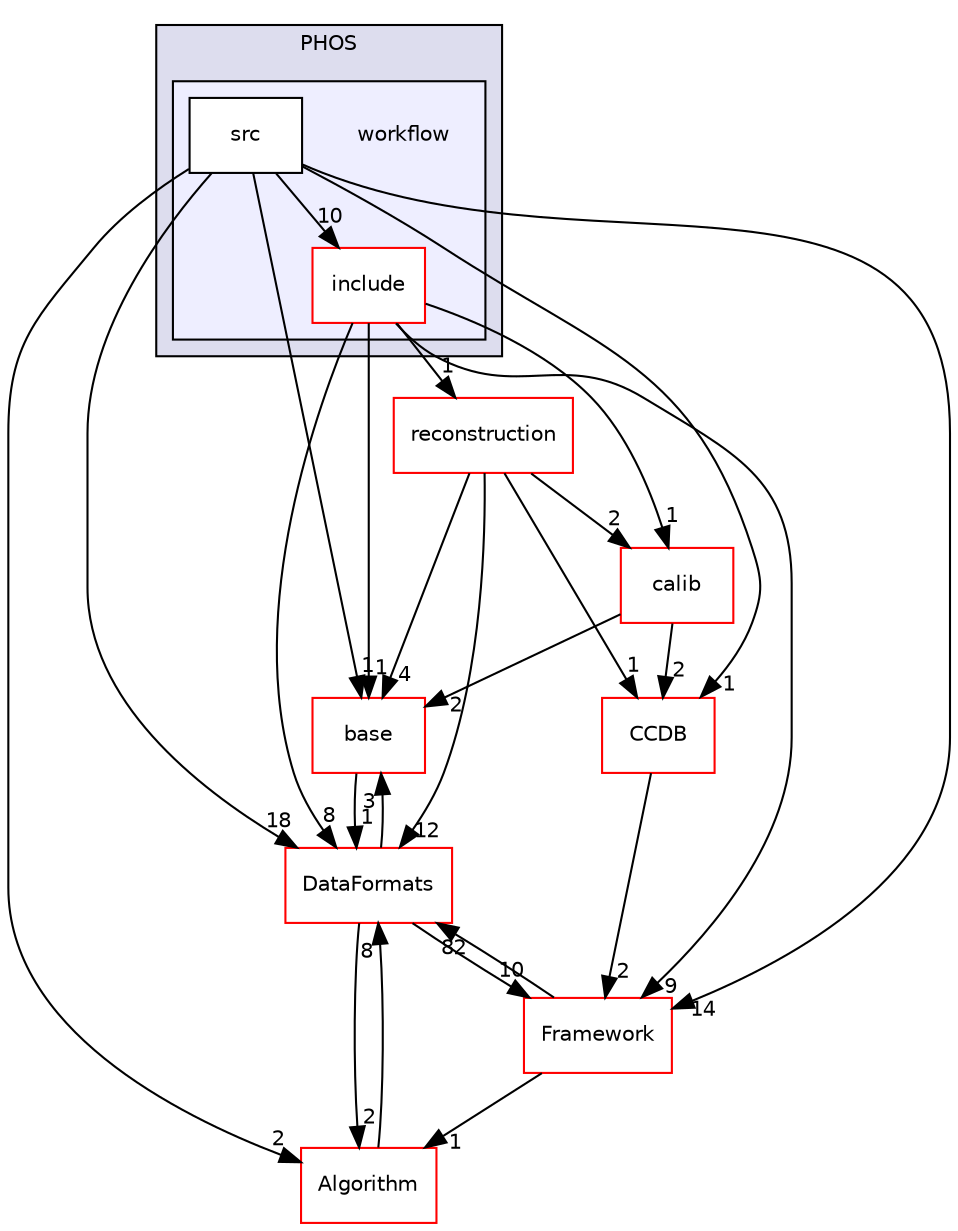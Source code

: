 digraph "/home/travis/build/AliceO2Group/AliceO2/Detectors/PHOS/workflow" {
  bgcolor=transparent;
  compound=true
  node [ fontsize="10", fontname="Helvetica"];
  edge [ labelfontsize="10", labelfontname="Helvetica"];
  subgraph clusterdir_cd3c152a7db0580c86a4c50ad0325149 {
    graph [ bgcolor="#ddddee", pencolor="black", label="PHOS" fontname="Helvetica", fontsize="10", URL="dir_cd3c152a7db0580c86a4c50ad0325149.html"]
  subgraph clusterdir_f023896f16295b508dee7254d9ce4010 {
    graph [ bgcolor="#eeeeff", pencolor="black", label="" URL="dir_f023896f16295b508dee7254d9ce4010.html"];
    dir_f023896f16295b508dee7254d9ce4010 [shape=plaintext label="workflow"];
    dir_9a0b85f4762b447524757a410a4669a6 [shape=box label="include" color="red" fillcolor="white" style="filled" URL="dir_9a0b85f4762b447524757a410a4669a6.html"];
    dir_97ec7fd3bda67f53659eef6b4e3ea97c [shape=box label="src" color="black" fillcolor="white" style="filled" URL="dir_97ec7fd3bda67f53659eef6b4e3ea97c.html"];
  }
  }
  dir_f8d0b672e09eeb12dbd411d9fb531afa [shape=box label="calib" color="red" URL="dir_f8d0b672e09eeb12dbd411d9fb531afa.html"];
  dir_fa21b46838f21636bfdcc60e4853f0ed [shape=box label="base" color="red" URL="dir_fa21b46838f21636bfdcc60e4853f0ed.html"];
  dir_6af676bf18881990e4083e191d0e63e0 [shape=box label="CCDB" color="red" URL="dir_6af676bf18881990e4083e191d0e63e0.html"];
  dir_8ba487e25de5ee77e05e9dce7582cb98 [shape=box label="Algorithm" color="red" URL="dir_8ba487e25de5ee77e05e9dce7582cb98.html"];
  dir_da16e9ad2b18bb132f2d9a9746692e88 [shape=box label="reconstruction" color="red" URL="dir_da16e9ad2b18bb132f2d9a9746692e88.html"];
  dir_bcbb2cf9a3d3d83e5515c82071a07177 [shape=box label="Framework" color="red" URL="dir_bcbb2cf9a3d3d83e5515c82071a07177.html"];
  dir_2171f7ec022c5423887b07c69b2f5b48 [shape=box label="DataFormats" color="red" URL="dir_2171f7ec022c5423887b07c69b2f5b48.html"];
  dir_9a0b85f4762b447524757a410a4669a6->dir_f8d0b672e09eeb12dbd411d9fb531afa [headlabel="1", labeldistance=1.5 headhref="dir_000381_000346.html"];
  dir_9a0b85f4762b447524757a410a4669a6->dir_fa21b46838f21636bfdcc60e4853f0ed [headlabel="1", labeldistance=1.5 headhref="dir_000381_000207.html"];
  dir_9a0b85f4762b447524757a410a4669a6->dir_da16e9ad2b18bb132f2d9a9746692e88 [headlabel="1", labeldistance=1.5 headhref="dir_000381_000358.html"];
  dir_9a0b85f4762b447524757a410a4669a6->dir_bcbb2cf9a3d3d83e5515c82071a07177 [headlabel="9", labeldistance=1.5 headhref="dir_000381_000013.html"];
  dir_9a0b85f4762b447524757a410a4669a6->dir_2171f7ec022c5423887b07c69b2f5b48 [headlabel="8", labeldistance=1.5 headhref="dir_000381_000076.html"];
  dir_f8d0b672e09eeb12dbd411d9fb531afa->dir_fa21b46838f21636bfdcc60e4853f0ed [headlabel="2", labeldistance=1.5 headhref="dir_000346_000207.html"];
  dir_f8d0b672e09eeb12dbd411d9fb531afa->dir_6af676bf18881990e4083e191d0e63e0 [headlabel="2", labeldistance=1.5 headhref="dir_000346_000019.html"];
  dir_fa21b46838f21636bfdcc60e4853f0ed->dir_2171f7ec022c5423887b07c69b2f5b48 [headlabel="1", labeldistance=1.5 headhref="dir_000207_000076.html"];
  dir_6af676bf18881990e4083e191d0e63e0->dir_bcbb2cf9a3d3d83e5515c82071a07177 [headlabel="2", labeldistance=1.5 headhref="dir_000019_000013.html"];
  dir_8ba487e25de5ee77e05e9dce7582cb98->dir_2171f7ec022c5423887b07c69b2f5b48 [headlabel="8", labeldistance=1.5 headhref="dir_000000_000076.html"];
  dir_da16e9ad2b18bb132f2d9a9746692e88->dir_f8d0b672e09eeb12dbd411d9fb531afa [headlabel="2", labeldistance=1.5 headhref="dir_000358_000346.html"];
  dir_da16e9ad2b18bb132f2d9a9746692e88->dir_fa21b46838f21636bfdcc60e4853f0ed [headlabel="4", labeldistance=1.5 headhref="dir_000358_000207.html"];
  dir_da16e9ad2b18bb132f2d9a9746692e88->dir_6af676bf18881990e4083e191d0e63e0 [headlabel="1", labeldistance=1.5 headhref="dir_000358_000019.html"];
  dir_da16e9ad2b18bb132f2d9a9746692e88->dir_2171f7ec022c5423887b07c69b2f5b48 [headlabel="12", labeldistance=1.5 headhref="dir_000358_000076.html"];
  dir_bcbb2cf9a3d3d83e5515c82071a07177->dir_8ba487e25de5ee77e05e9dce7582cb98 [headlabel="1", labeldistance=1.5 headhref="dir_000013_000000.html"];
  dir_bcbb2cf9a3d3d83e5515c82071a07177->dir_2171f7ec022c5423887b07c69b2f5b48 [headlabel="82", labeldistance=1.5 headhref="dir_000013_000076.html"];
  dir_2171f7ec022c5423887b07c69b2f5b48->dir_fa21b46838f21636bfdcc60e4853f0ed [headlabel="3", labeldistance=1.5 headhref="dir_000076_000207.html"];
  dir_2171f7ec022c5423887b07c69b2f5b48->dir_8ba487e25de5ee77e05e9dce7582cb98 [headlabel="2", labeldistance=1.5 headhref="dir_000076_000000.html"];
  dir_2171f7ec022c5423887b07c69b2f5b48->dir_bcbb2cf9a3d3d83e5515c82071a07177 [headlabel="10", labeldistance=1.5 headhref="dir_000076_000013.html"];
  dir_97ec7fd3bda67f53659eef6b4e3ea97c->dir_9a0b85f4762b447524757a410a4669a6 [headlabel="10", labeldistance=1.5 headhref="dir_000401_000381.html"];
  dir_97ec7fd3bda67f53659eef6b4e3ea97c->dir_fa21b46838f21636bfdcc60e4853f0ed [headlabel="1", labeldistance=1.5 headhref="dir_000401_000207.html"];
  dir_97ec7fd3bda67f53659eef6b4e3ea97c->dir_6af676bf18881990e4083e191d0e63e0 [headlabel="1", labeldistance=1.5 headhref="dir_000401_000019.html"];
  dir_97ec7fd3bda67f53659eef6b4e3ea97c->dir_8ba487e25de5ee77e05e9dce7582cb98 [headlabel="2", labeldistance=1.5 headhref="dir_000401_000000.html"];
  dir_97ec7fd3bda67f53659eef6b4e3ea97c->dir_bcbb2cf9a3d3d83e5515c82071a07177 [headlabel="14", labeldistance=1.5 headhref="dir_000401_000013.html"];
  dir_97ec7fd3bda67f53659eef6b4e3ea97c->dir_2171f7ec022c5423887b07c69b2f5b48 [headlabel="18", labeldistance=1.5 headhref="dir_000401_000076.html"];
}
